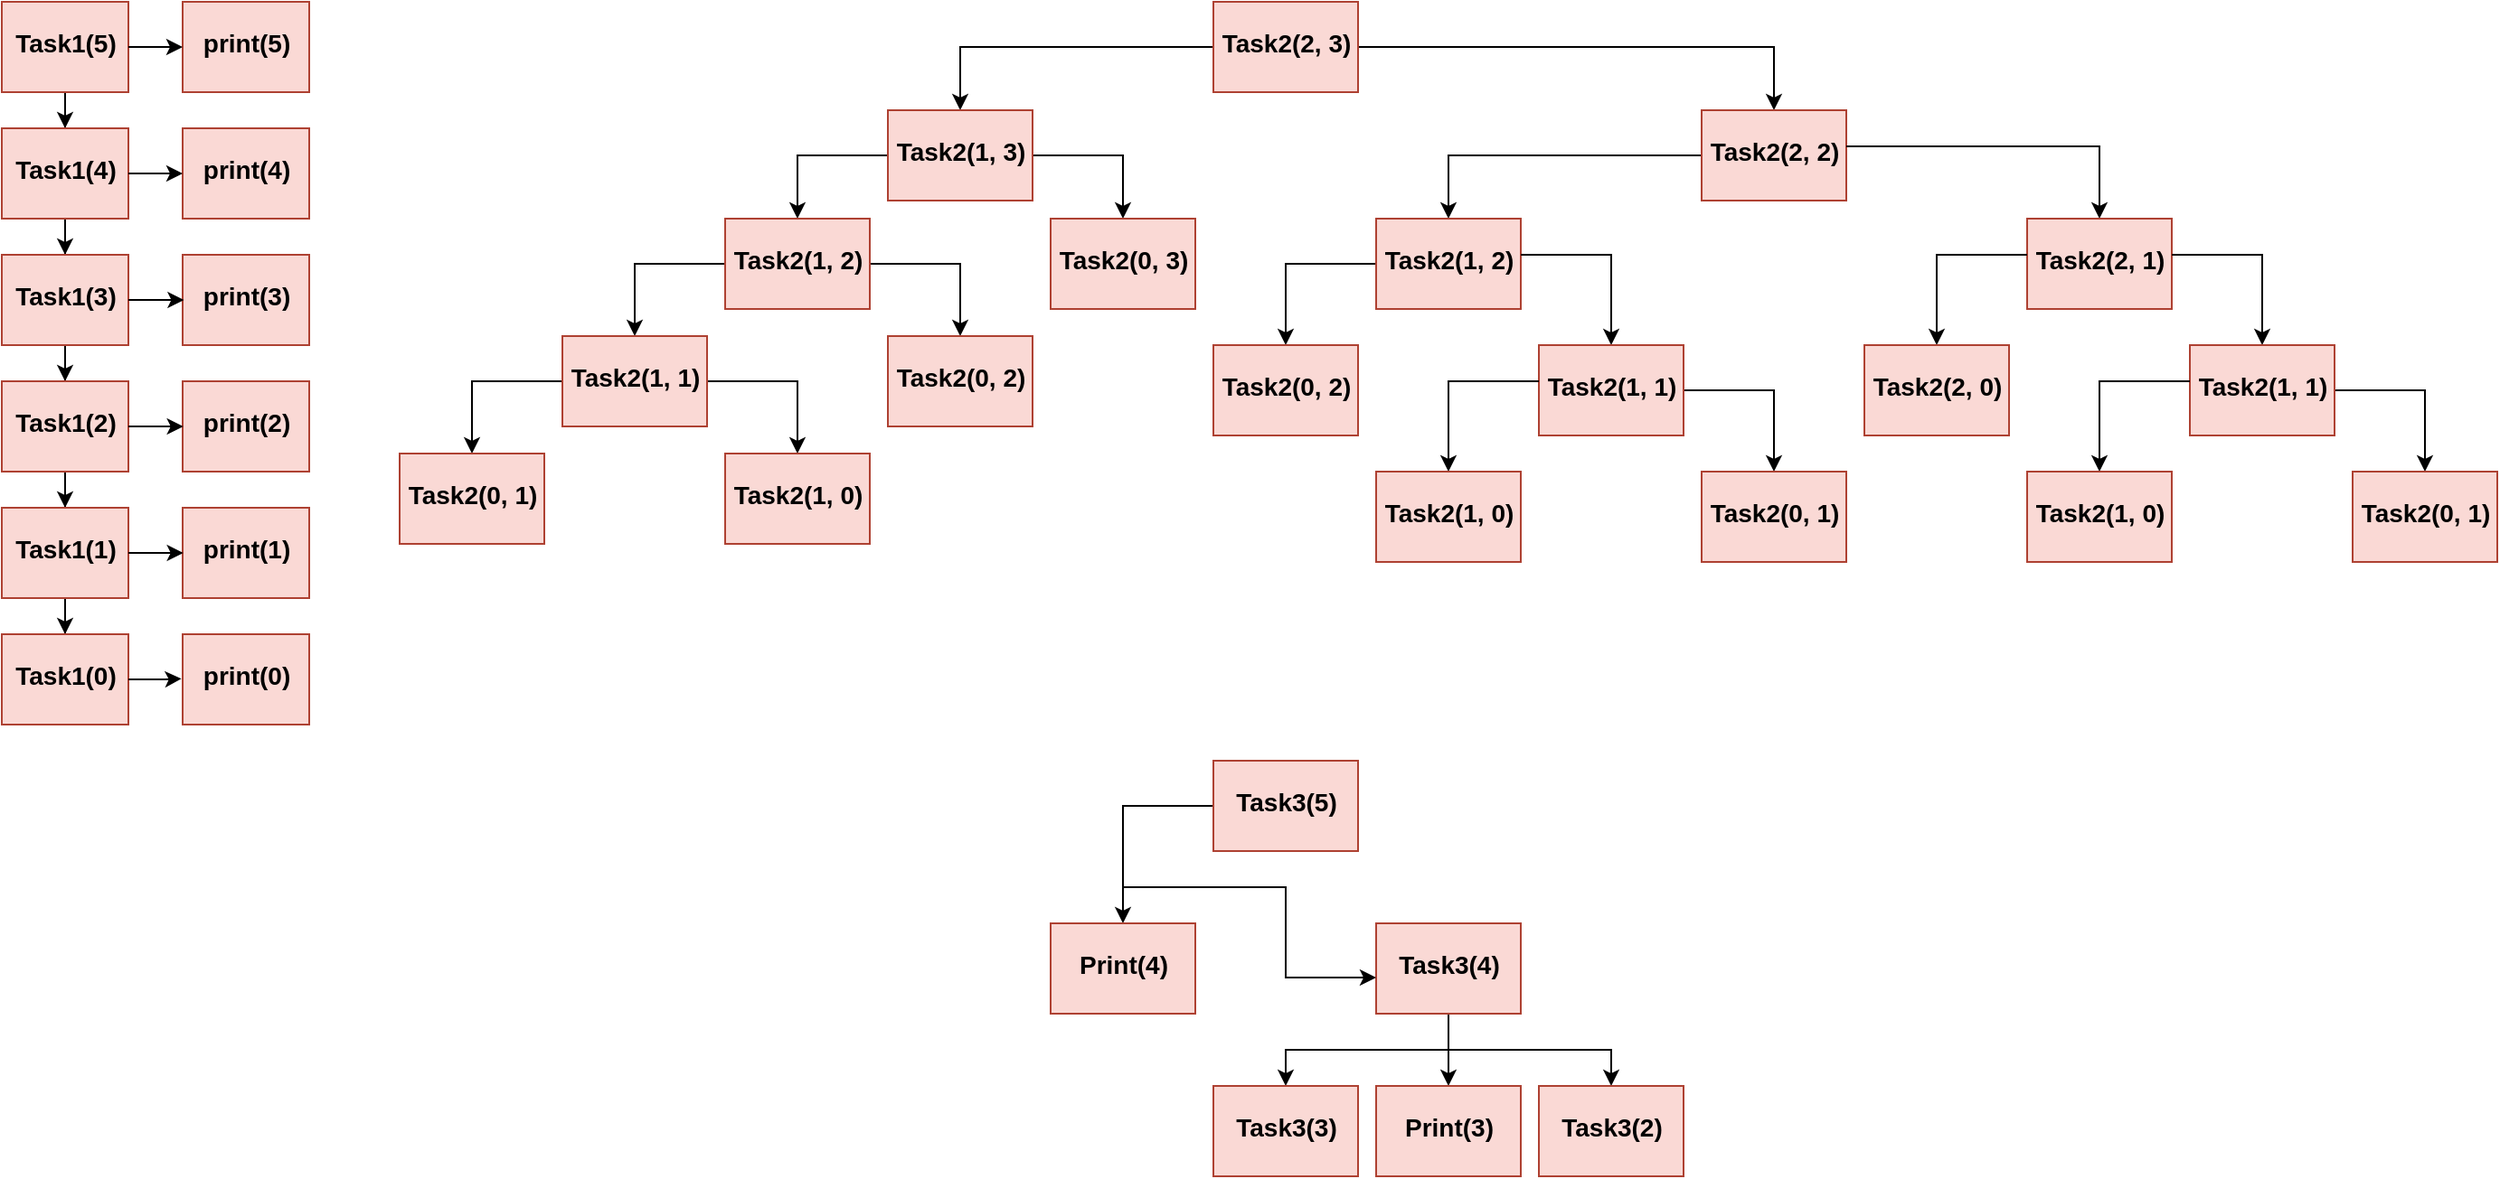 <mxfile version="24.0.7" type="github">
  <diagram name="Page-1" id="sAp3SEBh4W0fje_LopWF">
    <mxGraphModel dx="1434" dy="774" grid="1" gridSize="10" guides="1" tooltips="1" connect="1" arrows="1" fold="1" page="1" pageScale="1" pageWidth="850" pageHeight="1100" math="0" shadow="0">
      <root>
        <mxCell id="0" />
        <mxCell id="1" parent="0" />
        <mxCell id="NOnLoxw8k5Br9pSF4aaw-82" style="edgeStyle=orthogonalEdgeStyle;rounded=0;orthogonalLoop=1;jettySize=auto;html=1;entryX=0.5;entryY=0;entryDx=0;entryDy=0;" edge="1" parent="1" source="NOnLoxw8k5Br9pSF4aaw-1" target="NOnLoxw8k5Br9pSF4aaw-15">
          <mxGeometry relative="1" as="geometry" />
        </mxCell>
        <mxCell id="NOnLoxw8k5Br9pSF4aaw-1" value="" style="rounded=0;whiteSpace=wrap;html=1;fillColor=#fad9d5;strokeColor=#ae4132;" vertex="1" parent="1">
          <mxGeometry x="10" y="10" width="70" height="50" as="geometry" />
        </mxCell>
        <mxCell id="NOnLoxw8k5Br9pSF4aaw-2" value="&lt;font style=&quot;font-size: 14px;&quot;&gt;Task1(5)&lt;/font&gt;" style="text;strokeColor=none;fillColor=none;html=1;fontSize=24;fontStyle=1;verticalAlign=middle;align=center;" vertex="1" parent="1">
          <mxGeometry x="10" y="10" width="70" height="40" as="geometry" />
        </mxCell>
        <mxCell id="NOnLoxw8k5Br9pSF4aaw-4" value="" style="rounded=0;whiteSpace=wrap;html=1;fillColor=#fad9d5;strokeColor=#ae4132;" vertex="1" parent="1">
          <mxGeometry x="110" y="10" width="70" height="50" as="geometry" />
        </mxCell>
        <mxCell id="NOnLoxw8k5Br9pSF4aaw-5" value="&lt;font style=&quot;font-size: 14px;&quot;&gt;print(5)&lt;/font&gt;" style="text;strokeColor=none;fillColor=none;html=1;fontSize=24;fontStyle=1;verticalAlign=middle;align=center;" vertex="1" parent="1">
          <mxGeometry x="110" y="10" width="70" height="40" as="geometry" />
        </mxCell>
        <mxCell id="NOnLoxw8k5Br9pSF4aaw-83" style="edgeStyle=orthogonalEdgeStyle;rounded=0;orthogonalLoop=1;jettySize=auto;html=1;entryX=0.5;entryY=0;entryDx=0;entryDy=0;" edge="1" parent="1" source="NOnLoxw8k5Br9pSF4aaw-14" target="NOnLoxw8k5Br9pSF4aaw-21">
          <mxGeometry relative="1" as="geometry" />
        </mxCell>
        <mxCell id="NOnLoxw8k5Br9pSF4aaw-14" value="" style="rounded=0;whiteSpace=wrap;html=1;fillColor=#fad9d5;strokeColor=#ae4132;" vertex="1" parent="1">
          <mxGeometry x="10" y="80" width="70" height="50" as="geometry" />
        </mxCell>
        <mxCell id="NOnLoxw8k5Br9pSF4aaw-15" value="&lt;font style=&quot;font-size: 14px;&quot;&gt;Task1(4)&lt;/font&gt;" style="text;strokeColor=none;fillColor=none;html=1;fontSize=24;fontStyle=1;verticalAlign=middle;align=center;" vertex="1" parent="1">
          <mxGeometry x="10" y="80" width="70" height="40" as="geometry" />
        </mxCell>
        <mxCell id="NOnLoxw8k5Br9pSF4aaw-17" value="" style="rounded=0;whiteSpace=wrap;html=1;fillColor=#fad9d5;strokeColor=#ae4132;" vertex="1" parent="1">
          <mxGeometry x="110" y="80" width="70" height="50" as="geometry" />
        </mxCell>
        <mxCell id="NOnLoxw8k5Br9pSF4aaw-18" value="&lt;font style=&quot;font-size: 14px;&quot;&gt;print(4)&lt;/font&gt;" style="text;strokeColor=none;fillColor=none;html=1;fontSize=24;fontStyle=1;verticalAlign=middle;align=center;" vertex="1" parent="1">
          <mxGeometry x="110" y="80" width="70" height="40" as="geometry" />
        </mxCell>
        <mxCell id="NOnLoxw8k5Br9pSF4aaw-84" style="edgeStyle=orthogonalEdgeStyle;rounded=0;orthogonalLoop=1;jettySize=auto;html=1;entryX=0.5;entryY=0;entryDx=0;entryDy=0;" edge="1" parent="1" source="NOnLoxw8k5Br9pSF4aaw-20" target="NOnLoxw8k5Br9pSF4aaw-27">
          <mxGeometry relative="1" as="geometry" />
        </mxCell>
        <mxCell id="NOnLoxw8k5Br9pSF4aaw-20" value="" style="rounded=0;whiteSpace=wrap;html=1;fillColor=#fad9d5;strokeColor=#ae4132;" vertex="1" parent="1">
          <mxGeometry x="10" y="150" width="70" height="50" as="geometry" />
        </mxCell>
        <mxCell id="NOnLoxw8k5Br9pSF4aaw-21" value="&lt;font style=&quot;font-size: 14px;&quot;&gt;Task1(3)&lt;/font&gt;" style="text;strokeColor=none;fillColor=none;html=1;fontSize=24;fontStyle=1;verticalAlign=middle;align=center;" vertex="1" parent="1">
          <mxGeometry x="10" y="150" width="70" height="40" as="geometry" />
        </mxCell>
        <mxCell id="NOnLoxw8k5Br9pSF4aaw-23" value="" style="rounded=0;whiteSpace=wrap;html=1;fillColor=#fad9d5;strokeColor=#ae4132;" vertex="1" parent="1">
          <mxGeometry x="110" y="150" width="70" height="50" as="geometry" />
        </mxCell>
        <mxCell id="NOnLoxw8k5Br9pSF4aaw-24" value="&lt;font style=&quot;font-size: 14px;&quot;&gt;print(3)&lt;/font&gt;" style="text;strokeColor=none;fillColor=none;html=1;fontSize=24;fontStyle=1;verticalAlign=middle;align=center;" vertex="1" parent="1">
          <mxGeometry x="110" y="150" width="70" height="40" as="geometry" />
        </mxCell>
        <mxCell id="NOnLoxw8k5Br9pSF4aaw-85" style="edgeStyle=orthogonalEdgeStyle;rounded=0;orthogonalLoop=1;jettySize=auto;html=1;" edge="1" parent="1" source="NOnLoxw8k5Br9pSF4aaw-26" target="NOnLoxw8k5Br9pSF4aaw-33">
          <mxGeometry relative="1" as="geometry" />
        </mxCell>
        <mxCell id="NOnLoxw8k5Br9pSF4aaw-26" value="" style="rounded=0;whiteSpace=wrap;html=1;fillColor=#fad9d5;strokeColor=#ae4132;" vertex="1" parent="1">
          <mxGeometry x="10" y="220" width="70" height="50" as="geometry" />
        </mxCell>
        <mxCell id="NOnLoxw8k5Br9pSF4aaw-27" value="&lt;font style=&quot;font-size: 14px;&quot;&gt;Task1(2)&lt;/font&gt;" style="text;strokeColor=none;fillColor=none;html=1;fontSize=24;fontStyle=1;verticalAlign=middle;align=center;" vertex="1" parent="1">
          <mxGeometry x="10" y="220" width="70" height="40" as="geometry" />
        </mxCell>
        <mxCell id="NOnLoxw8k5Br9pSF4aaw-29" value="" style="rounded=0;whiteSpace=wrap;html=1;fillColor=#fad9d5;strokeColor=#ae4132;" vertex="1" parent="1">
          <mxGeometry x="110" y="220" width="70" height="50" as="geometry" />
        </mxCell>
        <mxCell id="NOnLoxw8k5Br9pSF4aaw-30" value="&lt;font style=&quot;font-size: 14px;&quot;&gt;print(2)&lt;/font&gt;" style="text;strokeColor=none;fillColor=none;html=1;fontSize=24;fontStyle=1;verticalAlign=middle;align=center;" vertex="1" parent="1">
          <mxGeometry x="110" y="220" width="70" height="40" as="geometry" />
        </mxCell>
        <mxCell id="NOnLoxw8k5Br9pSF4aaw-87" style="edgeStyle=orthogonalEdgeStyle;rounded=0;orthogonalLoop=1;jettySize=auto;html=1;" edge="1" parent="1" source="NOnLoxw8k5Br9pSF4aaw-32" target="NOnLoxw8k5Br9pSF4aaw-39">
          <mxGeometry relative="1" as="geometry" />
        </mxCell>
        <mxCell id="NOnLoxw8k5Br9pSF4aaw-32" value="" style="rounded=0;whiteSpace=wrap;html=1;fillColor=#fad9d5;strokeColor=#ae4132;" vertex="1" parent="1">
          <mxGeometry x="10" y="290" width="70" height="50" as="geometry" />
        </mxCell>
        <mxCell id="NOnLoxw8k5Br9pSF4aaw-33" value="&lt;font style=&quot;font-size: 14px;&quot;&gt;Task1(1)&lt;/font&gt;" style="text;strokeColor=none;fillColor=none;html=1;fontSize=24;fontStyle=1;verticalAlign=middle;align=center;" vertex="1" parent="1">
          <mxGeometry x="10" y="290" width="70" height="40" as="geometry" />
        </mxCell>
        <mxCell id="NOnLoxw8k5Br9pSF4aaw-35" value="" style="rounded=0;whiteSpace=wrap;html=1;fillColor=#fad9d5;strokeColor=#ae4132;" vertex="1" parent="1">
          <mxGeometry x="110" y="290" width="70" height="50" as="geometry" />
        </mxCell>
        <mxCell id="NOnLoxw8k5Br9pSF4aaw-36" value="&lt;font style=&quot;font-size: 14px;&quot;&gt;print(1)&lt;/font&gt;" style="text;strokeColor=none;fillColor=none;html=1;fontSize=24;fontStyle=1;verticalAlign=middle;align=center;" vertex="1" parent="1">
          <mxGeometry x="110" y="290" width="70" height="40" as="geometry" />
        </mxCell>
        <mxCell id="NOnLoxw8k5Br9pSF4aaw-38" value="" style="rounded=0;whiteSpace=wrap;html=1;fillColor=#fad9d5;strokeColor=#ae4132;" vertex="1" parent="1">
          <mxGeometry x="10" y="360" width="70" height="50" as="geometry" />
        </mxCell>
        <mxCell id="NOnLoxw8k5Br9pSF4aaw-39" value="&lt;font style=&quot;font-size: 14px;&quot;&gt;Task1(0)&lt;/font&gt;" style="text;strokeColor=none;fillColor=none;html=1;fontSize=24;fontStyle=1;verticalAlign=middle;align=center;" vertex="1" parent="1">
          <mxGeometry x="10" y="360" width="70" height="40" as="geometry" />
        </mxCell>
        <mxCell id="NOnLoxw8k5Br9pSF4aaw-41" value="" style="rounded=0;whiteSpace=wrap;html=1;fillColor=#fad9d5;strokeColor=#ae4132;" vertex="1" parent="1">
          <mxGeometry x="110" y="360" width="70" height="50" as="geometry" />
        </mxCell>
        <mxCell id="NOnLoxw8k5Br9pSF4aaw-42" value="&lt;font style=&quot;font-size: 14px;&quot;&gt;print(0)&lt;/font&gt;" style="text;strokeColor=none;fillColor=none;html=1;fontSize=24;fontStyle=1;verticalAlign=middle;align=center;" vertex="1" parent="1">
          <mxGeometry x="110" y="360" width="70" height="40" as="geometry" />
        </mxCell>
        <mxCell id="NOnLoxw8k5Br9pSF4aaw-49" style="edgeStyle=orthogonalEdgeStyle;rounded=0;orthogonalLoop=1;jettySize=auto;html=1;" edge="1" parent="1" source="NOnLoxw8k5Br9pSF4aaw-43" target="NOnLoxw8k5Br9pSF4aaw-47">
          <mxGeometry relative="1" as="geometry" />
        </mxCell>
        <mxCell id="NOnLoxw8k5Br9pSF4aaw-52" style="edgeStyle=orthogonalEdgeStyle;rounded=0;orthogonalLoop=1;jettySize=auto;html=1;" edge="1" parent="1" source="NOnLoxw8k5Br9pSF4aaw-43" target="NOnLoxw8k5Br9pSF4aaw-48">
          <mxGeometry relative="1" as="geometry" />
        </mxCell>
        <mxCell id="NOnLoxw8k5Br9pSF4aaw-43" value="" style="rounded=0;whiteSpace=wrap;html=1;fillColor=#fad9d5;strokeColor=#ae4132;" vertex="1" parent="1">
          <mxGeometry x="680" y="10" width="80" height="50" as="geometry" />
        </mxCell>
        <mxCell id="NOnLoxw8k5Br9pSF4aaw-44" value="&lt;font style=&quot;font-size: 14px;&quot;&gt;Task2(2, 3)&lt;/font&gt;" style="text;strokeColor=none;fillColor=none;html=1;fontSize=24;fontStyle=1;verticalAlign=middle;align=center;" vertex="1" parent="1">
          <mxGeometry x="680" y="10" width="80" height="40" as="geometry" />
        </mxCell>
        <mxCell id="NOnLoxw8k5Br9pSF4aaw-63" style="edgeStyle=orthogonalEdgeStyle;rounded=0;orthogonalLoop=1;jettySize=auto;html=1;entryX=0.5;entryY=0;entryDx=0;entryDy=0;" edge="1" parent="1" source="NOnLoxw8k5Br9pSF4aaw-47" target="NOnLoxw8k5Br9pSF4aaw-59">
          <mxGeometry relative="1" as="geometry" />
        </mxCell>
        <mxCell id="NOnLoxw8k5Br9pSF4aaw-64" style="edgeStyle=orthogonalEdgeStyle;rounded=0;orthogonalLoop=1;jettySize=auto;html=1;" edge="1" parent="1" source="NOnLoxw8k5Br9pSF4aaw-47" target="NOnLoxw8k5Br9pSF4aaw-62">
          <mxGeometry relative="1" as="geometry" />
        </mxCell>
        <mxCell id="NOnLoxw8k5Br9pSF4aaw-47" value="" style="rounded=0;whiteSpace=wrap;html=1;fillColor=#fad9d5;strokeColor=#ae4132;" vertex="1" parent="1">
          <mxGeometry x="500" y="70" width="80" height="50" as="geometry" />
        </mxCell>
        <mxCell id="NOnLoxw8k5Br9pSF4aaw-92" style="edgeStyle=orthogonalEdgeStyle;rounded=0;orthogonalLoop=1;jettySize=auto;html=1;entryX=0.5;entryY=0;entryDx=0;entryDy=0;" edge="1" parent="1" source="NOnLoxw8k5Br9pSF4aaw-48" target="NOnLoxw8k5Br9pSF4aaw-89">
          <mxGeometry relative="1" as="geometry" />
        </mxCell>
        <mxCell id="NOnLoxw8k5Br9pSF4aaw-48" value="" style="rounded=0;whiteSpace=wrap;html=1;fillColor=#fad9d5;strokeColor=#ae4132;" vertex="1" parent="1">
          <mxGeometry x="950" y="70" width="80" height="50" as="geometry" />
        </mxCell>
        <mxCell id="NOnLoxw8k5Br9pSF4aaw-55" value="&lt;font style=&quot;font-size: 14px;&quot;&gt;Task2(1, 3)&lt;/font&gt;" style="text;strokeColor=none;fillColor=none;html=1;fontSize=24;fontStyle=1;verticalAlign=middle;align=center;" vertex="1" parent="1">
          <mxGeometry x="500" y="70" width="80" height="40" as="geometry" />
        </mxCell>
        <mxCell id="NOnLoxw8k5Br9pSF4aaw-93" style="edgeStyle=orthogonalEdgeStyle;rounded=0;orthogonalLoop=1;jettySize=auto;html=1;entryX=0.5;entryY=0;entryDx=0;entryDy=0;" edge="1" parent="1" source="NOnLoxw8k5Br9pSF4aaw-56" target="NOnLoxw8k5Br9pSF4aaw-91">
          <mxGeometry relative="1" as="geometry" />
        </mxCell>
        <mxCell id="NOnLoxw8k5Br9pSF4aaw-56" value="&lt;font style=&quot;font-size: 14px;&quot;&gt;Task2(2, 2)&lt;/font&gt;" style="text;strokeColor=none;fillColor=none;html=1;fontSize=24;fontStyle=1;verticalAlign=middle;align=center;" vertex="1" parent="1">
          <mxGeometry x="950" y="70" width="80" height="40" as="geometry" />
        </mxCell>
        <mxCell id="NOnLoxw8k5Br9pSF4aaw-68" style="edgeStyle=orthogonalEdgeStyle;rounded=0;orthogonalLoop=1;jettySize=auto;html=1;entryX=0.5;entryY=0;entryDx=0;entryDy=0;" edge="1" parent="1" source="NOnLoxw8k5Br9pSF4aaw-57" target="NOnLoxw8k5Br9pSF4aaw-66">
          <mxGeometry relative="1" as="geometry" />
        </mxCell>
        <mxCell id="NOnLoxw8k5Br9pSF4aaw-69" style="edgeStyle=orthogonalEdgeStyle;rounded=0;orthogonalLoop=1;jettySize=auto;html=1;" edge="1" parent="1" source="NOnLoxw8k5Br9pSF4aaw-57" target="NOnLoxw8k5Br9pSF4aaw-67">
          <mxGeometry relative="1" as="geometry" />
        </mxCell>
        <mxCell id="NOnLoxw8k5Br9pSF4aaw-57" value="" style="rounded=0;whiteSpace=wrap;html=1;fillColor=#fad9d5;strokeColor=#ae4132;" vertex="1" parent="1">
          <mxGeometry x="410" y="130" width="80" height="50" as="geometry" />
        </mxCell>
        <mxCell id="NOnLoxw8k5Br9pSF4aaw-59" value="&lt;font style=&quot;font-size: 14px;&quot;&gt;Task2(1, 2)&lt;/font&gt;" style="text;strokeColor=none;fillColor=none;html=1;fontSize=24;fontStyle=1;verticalAlign=middle;align=center;" vertex="1" parent="1">
          <mxGeometry x="410" y="130" width="80" height="40" as="geometry" />
        </mxCell>
        <mxCell id="NOnLoxw8k5Br9pSF4aaw-62" value="" style="rounded=0;whiteSpace=wrap;html=1;fillColor=#fad9d5;strokeColor=#ae4132;" vertex="1" parent="1">
          <mxGeometry x="590" y="130" width="80" height="50" as="geometry" />
        </mxCell>
        <mxCell id="NOnLoxw8k5Br9pSF4aaw-65" value="&lt;font style=&quot;font-size: 14px;&quot;&gt;Task2(0, 3)&lt;/font&gt;" style="text;strokeColor=none;fillColor=none;html=1;fontSize=24;fontStyle=1;verticalAlign=middle;align=center;" vertex="1" parent="1">
          <mxGeometry x="590" y="130" width="80" height="40" as="geometry" />
        </mxCell>
        <mxCell id="NOnLoxw8k5Br9pSF4aaw-76" style="edgeStyle=orthogonalEdgeStyle;rounded=0;orthogonalLoop=1;jettySize=auto;html=1;" edge="1" parent="1" source="NOnLoxw8k5Br9pSF4aaw-66" target="NOnLoxw8k5Br9pSF4aaw-74">
          <mxGeometry relative="1" as="geometry" />
        </mxCell>
        <mxCell id="NOnLoxw8k5Br9pSF4aaw-77" style="edgeStyle=orthogonalEdgeStyle;rounded=0;orthogonalLoop=1;jettySize=auto;html=1;" edge="1" parent="1" source="NOnLoxw8k5Br9pSF4aaw-66" target="NOnLoxw8k5Br9pSF4aaw-75">
          <mxGeometry relative="1" as="geometry" />
        </mxCell>
        <mxCell id="NOnLoxw8k5Br9pSF4aaw-66" value="" style="rounded=0;whiteSpace=wrap;html=1;fillColor=#fad9d5;strokeColor=#ae4132;" vertex="1" parent="1">
          <mxGeometry x="320" y="195" width="80" height="50" as="geometry" />
        </mxCell>
        <mxCell id="NOnLoxw8k5Br9pSF4aaw-67" value="" style="rounded=0;whiteSpace=wrap;html=1;fillColor=#fad9d5;strokeColor=#ae4132;" vertex="1" parent="1">
          <mxGeometry x="500" y="195" width="80" height="50" as="geometry" />
        </mxCell>
        <mxCell id="NOnLoxw8k5Br9pSF4aaw-70" value="&lt;font style=&quot;font-size: 14px;&quot;&gt;Task2(1, 1)&lt;/font&gt;" style="text;strokeColor=none;fillColor=none;html=1;fontSize=24;fontStyle=1;verticalAlign=middle;align=center;" vertex="1" parent="1">
          <mxGeometry x="320" y="195" width="80" height="40" as="geometry" />
        </mxCell>
        <mxCell id="NOnLoxw8k5Br9pSF4aaw-71" value="&lt;font style=&quot;font-size: 14px;&quot;&gt;Task2(0, 2)&lt;/font&gt;" style="text;strokeColor=none;fillColor=none;html=1;fontSize=24;fontStyle=1;verticalAlign=middle;align=center;" vertex="1" parent="1">
          <mxGeometry x="500" y="195" width="80" height="40" as="geometry" />
        </mxCell>
        <mxCell id="NOnLoxw8k5Br9pSF4aaw-72" value="" style="rounded=0;whiteSpace=wrap;html=1;fillColor=#fad9d5;strokeColor=#ae4132;" vertex="1" parent="1">
          <mxGeometry x="230" y="260" width="80" height="50" as="geometry" />
        </mxCell>
        <mxCell id="NOnLoxw8k5Br9pSF4aaw-73" value="" style="rounded=0;whiteSpace=wrap;html=1;fillColor=#fad9d5;strokeColor=#ae4132;" vertex="1" parent="1">
          <mxGeometry x="410" y="260" width="80" height="50" as="geometry" />
        </mxCell>
        <mxCell id="NOnLoxw8k5Br9pSF4aaw-74" value="&lt;font style=&quot;font-size: 14px;&quot;&gt;Task2(0, 1)&lt;/font&gt;" style="text;strokeColor=none;fillColor=none;html=1;fontSize=24;fontStyle=1;verticalAlign=middle;align=center;" vertex="1" parent="1">
          <mxGeometry x="230" y="260" width="80" height="40" as="geometry" />
        </mxCell>
        <mxCell id="NOnLoxw8k5Br9pSF4aaw-75" value="&lt;font style=&quot;font-size: 14px;&quot;&gt;Task2(1, 0)&lt;/font&gt;" style="text;strokeColor=none;fillColor=none;html=1;fontSize=24;fontStyle=1;verticalAlign=middle;align=center;" vertex="1" parent="1">
          <mxGeometry x="410" y="260" width="80" height="40" as="geometry" />
        </mxCell>
        <mxCell id="NOnLoxw8k5Br9pSF4aaw-98" style="edgeStyle=orthogonalEdgeStyle;rounded=0;orthogonalLoop=1;jettySize=auto;html=1;entryX=0.5;entryY=0;entryDx=0;entryDy=0;" edge="1" parent="1" source="NOnLoxw8k5Br9pSF4aaw-88" target="NOnLoxw8k5Br9pSF4aaw-95">
          <mxGeometry relative="1" as="geometry" />
        </mxCell>
        <mxCell id="NOnLoxw8k5Br9pSF4aaw-88" value="" style="rounded=0;whiteSpace=wrap;html=1;fillColor=#fad9d5;strokeColor=#ae4132;" vertex="1" parent="1">
          <mxGeometry x="770" y="130" width="80" height="50" as="geometry" />
        </mxCell>
        <mxCell id="NOnLoxw8k5Br9pSF4aaw-99" style="edgeStyle=orthogonalEdgeStyle;rounded=0;orthogonalLoop=1;jettySize=auto;html=1;entryX=0.5;entryY=0;entryDx=0;entryDy=0;" edge="1" parent="1" source="NOnLoxw8k5Br9pSF4aaw-89" target="NOnLoxw8k5Br9pSF4aaw-97">
          <mxGeometry relative="1" as="geometry" />
        </mxCell>
        <mxCell id="NOnLoxw8k5Br9pSF4aaw-89" value="&lt;font style=&quot;font-size: 14px;&quot;&gt;Task2(1, 2)&lt;/font&gt;" style="text;strokeColor=none;fillColor=none;html=1;fontSize=24;fontStyle=1;verticalAlign=middle;align=center;" vertex="1" parent="1">
          <mxGeometry x="770" y="130" width="80" height="40" as="geometry" />
        </mxCell>
        <mxCell id="NOnLoxw8k5Br9pSF4aaw-90" value="" style="rounded=0;whiteSpace=wrap;html=1;fillColor=#fad9d5;strokeColor=#ae4132;" vertex="1" parent="1">
          <mxGeometry x="1130" y="130" width="80" height="50" as="geometry" />
        </mxCell>
        <mxCell id="NOnLoxw8k5Br9pSF4aaw-114" style="edgeStyle=orthogonalEdgeStyle;rounded=0;orthogonalLoop=1;jettySize=auto;html=1;entryX=0.5;entryY=0;entryDx=0;entryDy=0;" edge="1" parent="1" source="NOnLoxw8k5Br9pSF4aaw-91" target="NOnLoxw8k5Br9pSF4aaw-111">
          <mxGeometry relative="1" as="geometry" />
        </mxCell>
        <mxCell id="NOnLoxw8k5Br9pSF4aaw-115" style="edgeStyle=orthogonalEdgeStyle;rounded=0;orthogonalLoop=1;jettySize=auto;html=1;entryX=0.5;entryY=0;entryDx=0;entryDy=0;" edge="1" parent="1" source="NOnLoxw8k5Br9pSF4aaw-91" target="NOnLoxw8k5Br9pSF4aaw-113">
          <mxGeometry relative="1" as="geometry" />
        </mxCell>
        <mxCell id="NOnLoxw8k5Br9pSF4aaw-91" value="&lt;font style=&quot;font-size: 14px;&quot;&gt;Task2(2, 1)&lt;/font&gt;" style="text;strokeColor=none;fillColor=none;html=1;fontSize=24;fontStyle=1;verticalAlign=middle;align=center;" vertex="1" parent="1">
          <mxGeometry x="1130" y="130" width="80" height="40" as="geometry" />
        </mxCell>
        <mxCell id="NOnLoxw8k5Br9pSF4aaw-94" value="" style="rounded=0;whiteSpace=wrap;html=1;fillColor=#fad9d5;strokeColor=#ae4132;" vertex="1" parent="1">
          <mxGeometry x="680" y="200" width="80" height="50" as="geometry" />
        </mxCell>
        <mxCell id="NOnLoxw8k5Br9pSF4aaw-95" value="&lt;font style=&quot;font-size: 14px;&quot;&gt;Task2(0, 2)&lt;/font&gt;" style="text;strokeColor=none;fillColor=none;html=1;fontSize=24;fontStyle=1;verticalAlign=middle;align=center;" vertex="1" parent="1">
          <mxGeometry x="680" y="200" width="80" height="40" as="geometry" />
        </mxCell>
        <mxCell id="NOnLoxw8k5Br9pSF4aaw-105" style="edgeStyle=orthogonalEdgeStyle;rounded=0;orthogonalLoop=1;jettySize=auto;html=1;entryX=0.5;entryY=0;entryDx=0;entryDy=0;" edge="1" parent="1" source="NOnLoxw8k5Br9pSF4aaw-96" target="NOnLoxw8k5Br9pSF4aaw-103">
          <mxGeometry relative="1" as="geometry" />
        </mxCell>
        <mxCell id="NOnLoxw8k5Br9pSF4aaw-96" value="" style="rounded=0;whiteSpace=wrap;html=1;fillColor=#fad9d5;strokeColor=#ae4132;" vertex="1" parent="1">
          <mxGeometry x="860" y="200" width="80" height="50" as="geometry" />
        </mxCell>
        <mxCell id="NOnLoxw8k5Br9pSF4aaw-104" style="edgeStyle=orthogonalEdgeStyle;rounded=0;orthogonalLoop=1;jettySize=auto;html=1;entryX=0.5;entryY=0;entryDx=0;entryDy=0;" edge="1" parent="1" source="NOnLoxw8k5Br9pSF4aaw-97" target="NOnLoxw8k5Br9pSF4aaw-101">
          <mxGeometry relative="1" as="geometry" />
        </mxCell>
        <mxCell id="NOnLoxw8k5Br9pSF4aaw-97" value="&lt;div&gt;&lt;font style=&quot;font-size: 14px;&quot;&gt;Task2(1, 1)&lt;/font&gt;&lt;/div&gt;" style="text;strokeColor=none;fillColor=none;html=1;fontSize=24;fontStyle=1;verticalAlign=middle;align=center;" vertex="1" parent="1">
          <mxGeometry x="860" y="200" width="80" height="40" as="geometry" />
        </mxCell>
        <mxCell id="NOnLoxw8k5Br9pSF4aaw-100" value="" style="rounded=0;whiteSpace=wrap;html=1;fillColor=#fad9d5;strokeColor=#ae4132;" vertex="1" parent="1">
          <mxGeometry x="770" y="270" width="80" height="50" as="geometry" />
        </mxCell>
        <mxCell id="NOnLoxw8k5Br9pSF4aaw-101" value="&lt;font style=&quot;font-size: 14px;&quot;&gt;Task2(1, 0)&lt;/font&gt;" style="text;strokeColor=none;fillColor=none;html=1;fontSize=24;fontStyle=1;verticalAlign=middle;align=center;" vertex="1" parent="1">
          <mxGeometry x="770" y="270" width="80" height="40" as="geometry" />
        </mxCell>
        <mxCell id="NOnLoxw8k5Br9pSF4aaw-102" value="" style="rounded=0;whiteSpace=wrap;html=1;fillColor=#fad9d5;strokeColor=#ae4132;" vertex="1" parent="1">
          <mxGeometry x="950" y="270" width="80" height="50" as="geometry" />
        </mxCell>
        <mxCell id="NOnLoxw8k5Br9pSF4aaw-103" value="&lt;div&gt;&lt;font style=&quot;font-size: 14px;&quot;&gt;Task2(0, 1)&lt;/font&gt;&lt;/div&gt;" style="text;strokeColor=none;fillColor=none;html=1;fontSize=24;fontStyle=1;verticalAlign=middle;align=center;" vertex="1" parent="1">
          <mxGeometry x="950" y="270" width="80" height="40" as="geometry" />
        </mxCell>
        <mxCell id="NOnLoxw8k5Br9pSF4aaw-110" value="" style="rounded=0;whiteSpace=wrap;html=1;fillColor=#fad9d5;strokeColor=#ae4132;" vertex="1" parent="1">
          <mxGeometry x="1040" y="200" width="80" height="50" as="geometry" />
        </mxCell>
        <mxCell id="NOnLoxw8k5Br9pSF4aaw-111" value="&lt;font style=&quot;font-size: 14px;&quot;&gt;Task2(2, 0)&lt;/font&gt;" style="text;strokeColor=none;fillColor=none;html=1;fontSize=24;fontStyle=1;verticalAlign=middle;align=center;" vertex="1" parent="1">
          <mxGeometry x="1040" y="200" width="80" height="40" as="geometry" />
        </mxCell>
        <mxCell id="NOnLoxw8k5Br9pSF4aaw-121" style="edgeStyle=orthogonalEdgeStyle;rounded=0;orthogonalLoop=1;jettySize=auto;html=1;" edge="1" parent="1" source="NOnLoxw8k5Br9pSF4aaw-112" target="NOnLoxw8k5Br9pSF4aaw-119">
          <mxGeometry relative="1" as="geometry" />
        </mxCell>
        <mxCell id="NOnLoxw8k5Br9pSF4aaw-112" value="" style="rounded=0;whiteSpace=wrap;html=1;fillColor=#fad9d5;strokeColor=#ae4132;" vertex="1" parent="1">
          <mxGeometry x="1220" y="200" width="80" height="50" as="geometry" />
        </mxCell>
        <mxCell id="NOnLoxw8k5Br9pSF4aaw-120" style="edgeStyle=orthogonalEdgeStyle;rounded=0;orthogonalLoop=1;jettySize=auto;html=1;entryX=0.5;entryY=0;entryDx=0;entryDy=0;" edge="1" parent="1" source="NOnLoxw8k5Br9pSF4aaw-113" target="NOnLoxw8k5Br9pSF4aaw-117">
          <mxGeometry relative="1" as="geometry" />
        </mxCell>
        <mxCell id="NOnLoxw8k5Br9pSF4aaw-113" value="&lt;div&gt;&lt;font style=&quot;font-size: 14px;&quot;&gt;Task2(1, 1)&lt;/font&gt;&lt;/div&gt;" style="text;strokeColor=none;fillColor=none;html=1;fontSize=24;fontStyle=1;verticalAlign=middle;align=center;" vertex="1" parent="1">
          <mxGeometry x="1220" y="200" width="80" height="40" as="geometry" />
        </mxCell>
        <mxCell id="NOnLoxw8k5Br9pSF4aaw-116" value="" style="rounded=0;whiteSpace=wrap;html=1;fillColor=#fad9d5;strokeColor=#ae4132;" vertex="1" parent="1">
          <mxGeometry x="1130" y="270" width="80" height="50" as="geometry" />
        </mxCell>
        <mxCell id="NOnLoxw8k5Br9pSF4aaw-117" value="&lt;font style=&quot;font-size: 14px;&quot;&gt;Task2(1, 0)&lt;/font&gt;" style="text;strokeColor=none;fillColor=none;html=1;fontSize=24;fontStyle=1;verticalAlign=middle;align=center;" vertex="1" parent="1">
          <mxGeometry x="1130" y="270" width="80" height="40" as="geometry" />
        </mxCell>
        <mxCell id="NOnLoxw8k5Br9pSF4aaw-118" value="" style="rounded=0;whiteSpace=wrap;html=1;fillColor=#fad9d5;strokeColor=#ae4132;" vertex="1" parent="1">
          <mxGeometry x="1310" y="270" width="80" height="50" as="geometry" />
        </mxCell>
        <mxCell id="NOnLoxw8k5Br9pSF4aaw-119" value="&lt;div&gt;&lt;font style=&quot;font-size: 14px;&quot;&gt;Task2(0, 1)&lt;/font&gt;&lt;/div&gt;" style="text;strokeColor=none;fillColor=none;html=1;fontSize=24;fontStyle=1;verticalAlign=middle;align=center;" vertex="1" parent="1">
          <mxGeometry x="1310" y="270" width="80" height="40" as="geometry" />
        </mxCell>
        <mxCell id="NOnLoxw8k5Br9pSF4aaw-143" style="edgeStyle=orthogonalEdgeStyle;rounded=0;orthogonalLoop=1;jettySize=auto;html=1;entryX=0.5;entryY=0;entryDx=0;entryDy=0;" edge="1" parent="1" source="NOnLoxw8k5Br9pSF4aaw-122" target="NOnLoxw8k5Br9pSF4aaw-140">
          <mxGeometry relative="1" as="geometry" />
        </mxCell>
        <mxCell id="NOnLoxw8k5Br9pSF4aaw-122" value="" style="rounded=0;whiteSpace=wrap;html=1;fillColor=#fad9d5;strokeColor=#ae4132;" vertex="1" parent="1">
          <mxGeometry x="680" y="430" width="80" height="50" as="geometry" />
        </mxCell>
        <mxCell id="NOnLoxw8k5Br9pSF4aaw-123" value="&lt;font style=&quot;font-size: 14px;&quot;&gt;Task3(5)&lt;/font&gt;" style="text;strokeColor=none;fillColor=none;html=1;fontSize=24;fontStyle=1;verticalAlign=middle;align=center;" vertex="1" parent="1">
          <mxGeometry x="680" y="430" width="80" height="40" as="geometry" />
        </mxCell>
        <mxCell id="NOnLoxw8k5Br9pSF4aaw-124" style="edgeStyle=orthogonalEdgeStyle;rounded=0;orthogonalLoop=1;jettySize=auto;html=1;entryX=0;entryY=0.625;entryDx=0;entryDy=0;entryPerimeter=0;" edge="1" parent="1" source="NOnLoxw8k5Br9pSF4aaw-1" target="NOnLoxw8k5Br9pSF4aaw-5">
          <mxGeometry relative="1" as="geometry" />
        </mxCell>
        <mxCell id="NOnLoxw8k5Br9pSF4aaw-126" style="edgeStyle=orthogonalEdgeStyle;rounded=0;orthogonalLoop=1;jettySize=auto;html=1;entryX=0;entryY=0.625;entryDx=0;entryDy=0;entryPerimeter=0;" edge="1" parent="1" source="NOnLoxw8k5Br9pSF4aaw-14" target="NOnLoxw8k5Br9pSF4aaw-18">
          <mxGeometry relative="1" as="geometry" />
        </mxCell>
        <mxCell id="NOnLoxw8k5Br9pSF4aaw-127" style="edgeStyle=orthogonalEdgeStyle;rounded=0;orthogonalLoop=1;jettySize=auto;html=1;entryX=0.01;entryY=0.625;entryDx=0;entryDy=0;entryPerimeter=0;" edge="1" parent="1" source="NOnLoxw8k5Br9pSF4aaw-20" target="NOnLoxw8k5Br9pSF4aaw-24">
          <mxGeometry relative="1" as="geometry" />
        </mxCell>
        <mxCell id="NOnLoxw8k5Br9pSF4aaw-128" style="edgeStyle=orthogonalEdgeStyle;rounded=0;orthogonalLoop=1;jettySize=auto;html=1;entryX=0.005;entryY=0.625;entryDx=0;entryDy=0;entryPerimeter=0;" edge="1" parent="1" source="NOnLoxw8k5Br9pSF4aaw-26" target="NOnLoxw8k5Br9pSF4aaw-30">
          <mxGeometry relative="1" as="geometry" />
        </mxCell>
        <mxCell id="NOnLoxw8k5Br9pSF4aaw-129" style="edgeStyle=orthogonalEdgeStyle;rounded=0;orthogonalLoop=1;jettySize=auto;html=1;entryX=0.005;entryY=0.625;entryDx=0;entryDy=0;entryPerimeter=0;" edge="1" parent="1" source="NOnLoxw8k5Br9pSF4aaw-32" target="NOnLoxw8k5Br9pSF4aaw-36">
          <mxGeometry relative="1" as="geometry" />
        </mxCell>
        <mxCell id="NOnLoxw8k5Br9pSF4aaw-130" style="edgeStyle=orthogonalEdgeStyle;rounded=0;orthogonalLoop=1;jettySize=auto;html=1;entryX=-0.01;entryY=0.617;entryDx=0;entryDy=0;entryPerimeter=0;" edge="1" parent="1" source="NOnLoxw8k5Br9pSF4aaw-38" target="NOnLoxw8k5Br9pSF4aaw-42">
          <mxGeometry relative="1" as="geometry" />
        </mxCell>
        <mxCell id="NOnLoxw8k5Br9pSF4aaw-139" value="" style="rounded=0;whiteSpace=wrap;html=1;fillColor=#fad9d5;strokeColor=#ae4132;" vertex="1" parent="1">
          <mxGeometry x="590" y="520" width="80" height="50" as="geometry" />
        </mxCell>
        <mxCell id="NOnLoxw8k5Br9pSF4aaw-140" value="&lt;font style=&quot;font-size: 14px;&quot;&gt;Print(4)&lt;/font&gt;" style="text;strokeColor=none;fillColor=none;html=1;fontSize=24;fontStyle=1;verticalAlign=middle;align=center;" vertex="1" parent="1">
          <mxGeometry x="590" y="520" width="80" height="40" as="geometry" />
        </mxCell>
        <mxCell id="NOnLoxw8k5Br9pSF4aaw-153" style="edgeStyle=orthogonalEdgeStyle;rounded=0;orthogonalLoop=1;jettySize=auto;html=1;" edge="1" parent="1" source="NOnLoxw8k5Br9pSF4aaw-141" target="NOnLoxw8k5Br9pSF4aaw-146">
          <mxGeometry relative="1" as="geometry">
            <Array as="points">
              <mxPoint x="810" y="590" />
              <mxPoint x="720" y="590" />
            </Array>
          </mxGeometry>
        </mxCell>
        <mxCell id="NOnLoxw8k5Br9pSF4aaw-154" value="" style="edgeStyle=orthogonalEdgeStyle;rounded=0;orthogonalLoop=1;jettySize=auto;html=1;" edge="1" parent="1" source="NOnLoxw8k5Br9pSF4aaw-141" target="NOnLoxw8k5Br9pSF4aaw-152">
          <mxGeometry relative="1" as="geometry" />
        </mxCell>
        <mxCell id="NOnLoxw8k5Br9pSF4aaw-155" style="edgeStyle=orthogonalEdgeStyle;rounded=0;orthogonalLoop=1;jettySize=auto;html=1;" edge="1" parent="1" source="NOnLoxw8k5Br9pSF4aaw-141" target="NOnLoxw8k5Br9pSF4aaw-148">
          <mxGeometry relative="1" as="geometry">
            <Array as="points">
              <mxPoint x="810" y="590" />
              <mxPoint x="900" y="590" />
            </Array>
          </mxGeometry>
        </mxCell>
        <mxCell id="NOnLoxw8k5Br9pSF4aaw-141" value="" style="rounded=0;whiteSpace=wrap;html=1;fillColor=#fad9d5;strokeColor=#ae4132;" vertex="1" parent="1">
          <mxGeometry x="770" y="520" width="80" height="50" as="geometry" />
        </mxCell>
        <mxCell id="NOnLoxw8k5Br9pSF4aaw-142" value="&lt;div&gt;&lt;font style=&quot;font-size: 14px;&quot;&gt;Task3(4)&lt;/font&gt;&lt;/div&gt;" style="text;strokeColor=none;fillColor=none;html=1;fontSize=24;fontStyle=1;verticalAlign=middle;align=center;" vertex="1" parent="1">
          <mxGeometry x="770" y="520" width="80" height="40" as="geometry" />
        </mxCell>
        <mxCell id="NOnLoxw8k5Br9pSF4aaw-144" value="" style="endArrow=classic;html=1;rounded=0;entryX=0;entryY=0.75;entryDx=0;entryDy=0;" edge="1" parent="1" target="NOnLoxw8k5Br9pSF4aaw-142">
          <mxGeometry width="50" height="50" relative="1" as="geometry">
            <mxPoint x="630" y="500" as="sourcePoint" />
            <mxPoint x="730" y="360" as="targetPoint" />
            <Array as="points">
              <mxPoint x="720" y="500" />
              <mxPoint x="720" y="550" />
            </Array>
          </mxGeometry>
        </mxCell>
        <mxCell id="NOnLoxw8k5Br9pSF4aaw-145" value="" style="rounded=0;whiteSpace=wrap;html=1;fillColor=#fad9d5;strokeColor=#ae4132;" vertex="1" parent="1">
          <mxGeometry x="680" y="610" width="80" height="50" as="geometry" />
        </mxCell>
        <mxCell id="NOnLoxw8k5Br9pSF4aaw-146" value="&lt;div&gt;&lt;font style=&quot;font-size: 14px;&quot;&gt;Task3(3)&lt;/font&gt;&lt;/div&gt;" style="text;strokeColor=none;fillColor=none;html=1;fontSize=24;fontStyle=1;verticalAlign=middle;align=center;" vertex="1" parent="1">
          <mxGeometry x="680" y="610" width="80" height="40" as="geometry" />
        </mxCell>
        <mxCell id="NOnLoxw8k5Br9pSF4aaw-147" value="" style="rounded=0;whiteSpace=wrap;html=1;fillColor=#fad9d5;strokeColor=#ae4132;" vertex="1" parent="1">
          <mxGeometry x="860" y="610" width="80" height="50" as="geometry" />
        </mxCell>
        <mxCell id="NOnLoxw8k5Br9pSF4aaw-148" value="&lt;div&gt;&lt;font style=&quot;font-size: 14px;&quot;&gt;Task3(2)&lt;/font&gt;&lt;/div&gt;" style="text;strokeColor=none;fillColor=none;html=1;fontSize=24;fontStyle=1;verticalAlign=middle;align=center;" vertex="1" parent="1">
          <mxGeometry x="860" y="610" width="80" height="40" as="geometry" />
        </mxCell>
        <mxCell id="NOnLoxw8k5Br9pSF4aaw-151" value="" style="rounded=0;whiteSpace=wrap;html=1;fillColor=#fad9d5;strokeColor=#ae4132;" vertex="1" parent="1">
          <mxGeometry x="770" y="610" width="80" height="50" as="geometry" />
        </mxCell>
        <mxCell id="NOnLoxw8k5Br9pSF4aaw-152" value="&lt;font style=&quot;font-size: 14px;&quot;&gt;Print(3)&lt;/font&gt;" style="text;strokeColor=none;fillColor=none;html=1;fontSize=24;fontStyle=1;verticalAlign=middle;align=center;" vertex="1" parent="1">
          <mxGeometry x="770" y="610" width="80" height="40" as="geometry" />
        </mxCell>
      </root>
    </mxGraphModel>
  </diagram>
</mxfile>
